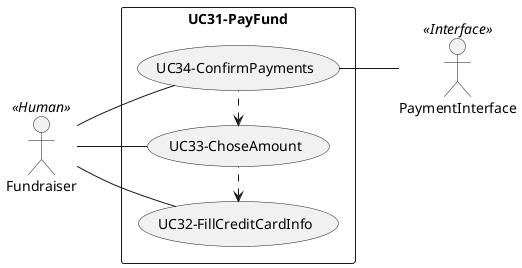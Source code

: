 @startuml UC31-PayFund

left to right direction
skinparam packageStyle rectangle
actor Fundraiser as A3 << Human >>
' actor Project as A9 << DataBase >>
actor PaymentInterface as A7 << Interface >>
' usecase (UC4-ShareToSocialMedia) as UC4
' A1 -- (UC4)
' (UC4) -- A6

    

rectangle UC31-PayFund {
    usecase (UC32-FillCreditCardInfo) as UC32
    usecase (UC33-ChoseAmount) as UC33
    usecase (UC34-ConfirmPayments) as UC34
    A3 -- (UC32)
    A3 -- (UC33)
    A3 -- (UC34)
    (UC32) <. (UC33)
    (UC33) <. (UC34)
    UC34 -- A7

}

@enduml
